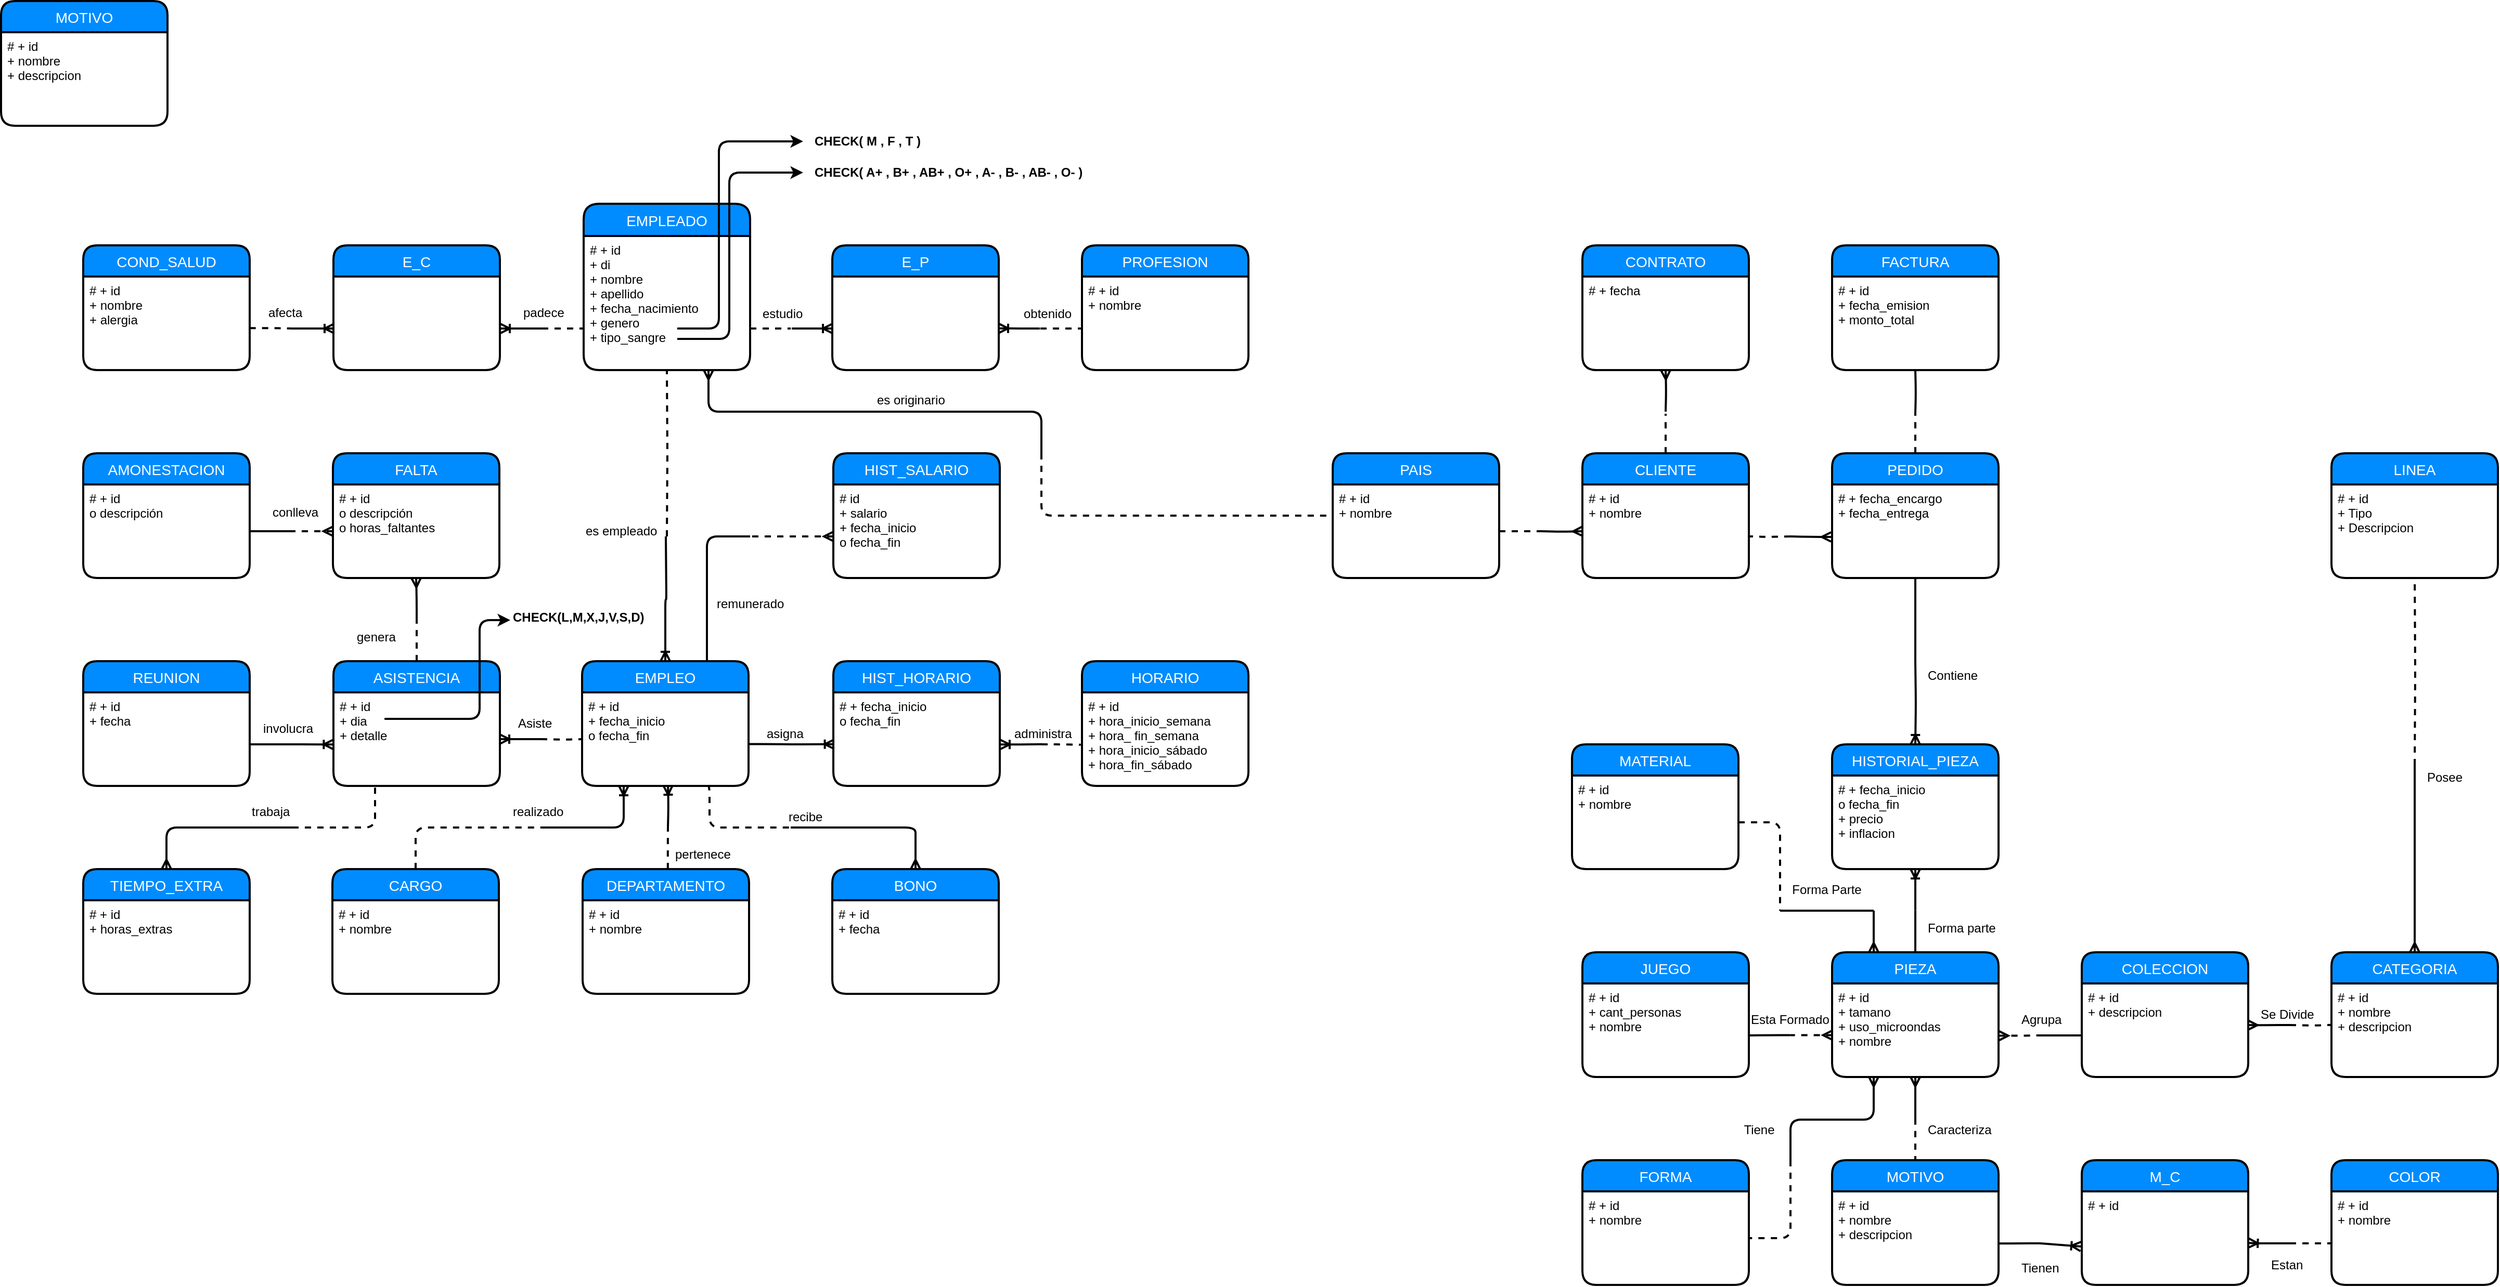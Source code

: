 <mxfile version="10.6.7" type="device"><diagram id="KdZ5281UHCIXJ5K23aXB" name="Page-1"><mxGraphModel dx="1640" dy="1170" grid="1" gridSize="10" guides="1" tooltips="1" connect="1" arrows="1" fold="1" page="1" pageScale="1" pageWidth="413" pageHeight="291" background="none" math="0" shadow="0"><root><mxCell id="0"/><mxCell id="1" parent="0"/><mxCell id="TFjaJWl4qLzPW-c7GgaP-24" value="EMPLEADO" style="swimlane;childLayout=stackLayout;horizontal=1;startSize=31;horizontalStack=0;fillColor=#008cff;fontColor=#FFFFFF;rounded=1;fontSize=14;fontStyle=0;strokeWidth=2;resizeParent=0;resizeLast=1;shadow=0;dashed=0;align=center;gradientColor=none;swimlaneFillColor=none;arcSize=16;swimlaneLine=1;strokeColor=#000000;verticalAlign=middle;" parent="1" vertex="1"><mxGeometry x="560" y="40" width="160" height="160" as="geometry"><mxRectangle x="1130" y="760" width="70" height="31" as="alternateBounds"/></mxGeometry></mxCell><mxCell id="TFjaJWl4qLzPW-c7GgaP-25" value="# + id&#10;+ di &#10;+ nombre&#10;+ apellido&#10;+ fecha_nacimiento&#10;+ genero&#10;+ tipo_sangre&#10;" style="align=left;strokeColor=none;fillColor=none;spacingLeft=4;fontSize=12;verticalAlign=top;resizable=0;rotatable=0;part=1;comic=0;" parent="TFjaJWl4qLzPW-c7GgaP-24" vertex="1"><mxGeometry y="31" width="160" height="129" as="geometry"/></mxCell><mxCell id="TFjaJWl4qLzPW-c7GgaP-22" value="DEPARTAMENTO" style="swimlane;childLayout=stackLayout;horizontal=1;startSize=30;horizontalStack=0;fillColor=#008cff;fontColor=#FFFFFF;rounded=1;fontSize=14;fontStyle=0;strokeWidth=2;resizeParent=0;resizeLast=1;shadow=0;dashed=0;align=center;labelBorderColor=none;direction=east;flipH=1;flipV=0;" parent="1" vertex="1"><mxGeometry x="559" y="680" width="160" height="120" as="geometry"/></mxCell><mxCell id="TFjaJWl4qLzPW-c7GgaP-23" value="# + id&#10;+ nombre&#10;" style="align=left;strokeColor=none;fillColor=none;spacingLeft=4;fontSize=12;verticalAlign=top;resizable=0;rotatable=0;part=1;" parent="TFjaJWl4qLzPW-c7GgaP-22" vertex="1"><mxGeometry y="30" width="160" height="90" as="geometry"/></mxCell><mxCell id="2Ukig7DDvjT-zc9_AMr1-7" value="EMPLEO" style="swimlane;childLayout=stackLayout;horizontal=1;startSize=30;horizontalStack=0;fillColor=#008cff;fontColor=#FFFFFF;rounded=1;fontSize=14;fontStyle=0;strokeWidth=2;resizeParent=0;resizeLast=1;shadow=0;dashed=0;align=center;" parent="1" vertex="1"><mxGeometry x="558.5" y="480" width="160" height="120" as="geometry"/></mxCell><mxCell id="2Ukig7DDvjT-zc9_AMr1-8" value="# + id&#10;+ fecha_inicio&#10;o fecha_fin&#10;" style="align=left;strokeColor=none;fillColor=none;spacingLeft=4;fontSize=12;verticalAlign=top;resizable=0;rotatable=0;part=1;" parent="2Ukig7DDvjT-zc9_AMr1-7" vertex="1"><mxGeometry y="30" width="160" height="90" as="geometry"/></mxCell><mxCell id="2Ukig7DDvjT-zc9_AMr1-9" value="" style="edgeStyle=orthogonalEdgeStyle;fontSize=12;html=1;endArrow=none;startArrow=none;strokeWidth=2;startFill=0;endFill=0;exitX=0.999;exitY=0.553;exitDx=0;exitDy=0;exitPerimeter=0;" parent="1" source="2Ukig7DDvjT-zc9_AMr1-8" edge="1"><mxGeometry width="100" height="100" relative="1" as="geometry"><mxPoint x="730" y="550" as="sourcePoint"/><mxPoint x="760" y="560" as="targetPoint"/><Array as="points"><mxPoint x="740" y="560"/><mxPoint x="760" y="560"/></Array></mxGeometry></mxCell><mxCell id="2Ukig7DDvjT-zc9_AMr1-10" value="" style="edgeStyle=orthogonalEdgeStyle;fontSize=12;html=1;endArrow=none;startArrow=ERoneToMany;startFill=0;endFill=0;strokeWidth=2;exitX=0.5;exitY=0;exitDx=0;exitDy=0;" parent="1" source="2Ukig7DDvjT-zc9_AMr1-7" edge="1"><mxGeometry width="100" height="100" relative="1" as="geometry"><mxPoint x="639" y="460" as="sourcePoint"/><mxPoint x="639" y="360" as="targetPoint"/><Array as="points"/></mxGeometry></mxCell><mxCell id="2Ukig7DDvjT-zc9_AMr1-11" value="" style="edgeStyle=orthogonalEdgeStyle;fontSize=12;html=1;endArrow=none;startArrow=none;dashed=1;entryX=0.5;entryY=1;entryDx=0;entryDy=0;startFill=0;endFill=0;strokeWidth=2;" parent="1" target="TFjaJWl4qLzPW-c7GgaP-25" edge="1"><mxGeometry width="100" height="100" relative="1" as="geometry"><mxPoint x="640" y="360" as="sourcePoint"/><mxPoint x="469" y="640" as="targetPoint"/></mxGeometry></mxCell><mxCell id="2Ukig7DDvjT-zc9_AMr1-17" value="" style="edgeStyle=orthogonalEdgeStyle;fontSize=12;html=1;endArrow=none;startArrow=ERoneToMany;strokeWidth=2;exitX=0.005;exitY=0.554;exitDx=0;exitDy=0;startFill=0;endFill=0;exitPerimeter=0;" parent="1" source="1t8jp2ExBlHIEbBPJkbj-47" edge="1"><mxGeometry width="100" height="100" relative="1" as="geometry"><mxPoint x="800" y="560" as="sourcePoint"/><mxPoint x="760" y="560" as="targetPoint"/><Array as="points"><mxPoint x="780" y="560"/></Array></mxGeometry></mxCell><mxCell id="2Ukig7DDvjT-zc9_AMr1-31" value="" style="edgeStyle=orthogonalEdgeStyle;fontSize=12;html=1;endArrow=none;startArrow=none;strokeWidth=2;entryX=0;entryY=0.5;entryDx=0;entryDy=0;startFill=0;endFill=0;dashed=1;" parent="1" target="2Ukig7DDvjT-zc9_AMr1-8" edge="1"><mxGeometry width="100" height="100" relative="1" as="geometry"><mxPoint x="519" y="555" as="sourcePoint"/><mxPoint x="179" y="750" as="targetPoint"/></mxGeometry></mxCell><mxCell id="2Ukig7DDvjT-zc9_AMr1-33" value="" style="edgeStyle=orthogonalEdgeStyle;fontSize=12;html=1;endArrow=none;startArrow=ERoneToMany;strokeWidth=2;startFill=0;endFill=0;exitX=1;exitY=0.5;exitDx=0;exitDy=0;" parent="1" source="1t8jp2ExBlHIEbBPJkbj-9" edge="1"><mxGeometry width="100" height="100" relative="1" as="geometry"><mxPoint x="489.5" y="555" as="sourcePoint"/><mxPoint x="519" y="555" as="targetPoint"/></mxGeometry></mxCell><mxCell id="2Ukig7DDvjT-zc9_AMr1-34" value="" style="edgeStyle=orthogonalEdgeStyle;fontSize=12;html=1;endArrow=ERmany;startArrow=none;strokeWidth=2;entryX=0.5;entryY=1;entryDx=0;entryDy=0;endFill=0;startFill=0;" parent="1" target="2Ukig7DDvjT-zc9_AMr1-53" edge="1"><mxGeometry width="100" height="100" relative="1" as="geometry"><mxPoint x="399.5" y="440" as="sourcePoint"/><mxPoint x="399" y="615" as="targetPoint"/><Array as="points"><mxPoint x="399.5" y="420"/></Array></mxGeometry></mxCell><mxCell id="2Ukig7DDvjT-zc9_AMr1-35" value="" style="edgeStyle=orthogonalEdgeStyle;fontSize=12;html=1;endArrow=none;startArrow=none;strokeWidth=2;endFill=0;startFill=0;dashed=1;exitX=0.5;exitY=0;exitDx=0;exitDy=0;" parent="1" source="1t8jp2ExBlHIEbBPJkbj-8" edge="1"><mxGeometry width="100" height="100" relative="1" as="geometry"><mxPoint x="412" y="479.929" as="sourcePoint"/><mxPoint x="399.5" y="440" as="targetPoint"/><Array as="points"/></mxGeometry></mxCell><mxCell id="2Ukig7DDvjT-zc9_AMr1-36" value="" style="edgeStyle=orthogonalEdgeStyle;fontSize=12;html=1;endArrow=none;startArrow=none;strokeWidth=2;exitX=1;exitY=0.5;exitDx=0;exitDy=0;startFill=0;endFill=0;" parent="1" source="2Ukig7DDvjT-zc9_AMr1-55" edge="1"><mxGeometry width="100" height="100" relative="1" as="geometry"><mxPoint x="1189" y="770" as="sourcePoint"/><mxPoint x="279" y="355" as="targetPoint"/></mxGeometry></mxCell><mxCell id="2Ukig7DDvjT-zc9_AMr1-37" value="" style="edgeStyle=orthogonalEdgeStyle;fontSize=12;html=1;endArrow=none;startArrow=ERmany;strokeWidth=2;exitX=0;exitY=0.5;exitDx=0;exitDy=0;endFill=0;dashed=1;" parent="1" source="2Ukig7DDvjT-zc9_AMr1-53" edge="1"><mxGeometry width="100" height="100" relative="1" as="geometry"><mxPoint x="1199" y="780" as="sourcePoint"/><mxPoint x="279" y="355" as="targetPoint"/></mxGeometry></mxCell><mxCell id="2Ukig7DDvjT-zc9_AMr1-39" value="" style="edgeStyle=orthogonalEdgeStyle;fontSize=12;html=1;endArrow=none;startArrow=none;strokeWidth=2;exitX=0.75;exitY=1;exitDx=0;exitDy=0;endFill=0;startFill=0;dashed=1;" parent="1" source="2Ukig7DDvjT-zc9_AMr1-8" edge="1"><mxGeometry width="100" height="100" relative="1" as="geometry"><mxPoint x="749" y="440" as="sourcePoint"/><mxPoint x="759" y="640" as="targetPoint"/><Array as="points"><mxPoint x="681" y="640"/></Array></mxGeometry></mxCell><mxCell id="2Ukig7DDvjT-zc9_AMr1-40" value="" style="edgeStyle=orthogonalEdgeStyle;fontSize=12;html=1;endArrow=ERmany;startArrow=none;strokeWidth=2;entryX=0.5;entryY=0;entryDx=0;entryDy=0;endFill=0;startFill=0;" parent="1" target="2Ukig7DDvjT-zc9_AMr1-58" edge="1"><mxGeometry width="100" height="100" relative="1" as="geometry"><mxPoint x="759" y="640" as="sourcePoint"/><mxPoint x="789" y="600" as="targetPoint"/><Array as="points"><mxPoint x="879" y="650"/><mxPoint x="879" y="650"/></Array></mxGeometry></mxCell><mxCell id="2Ukig7DDvjT-zc9_AMr1-45" value="" style="edgeStyle=orthogonalEdgeStyle;fontSize=12;html=1;endArrow=ERmany;startArrow=none;strokeWidth=2;entryX=0.5;entryY=1;entryDx=0;entryDy=0;endFill=0;startFill=0;" parent="1" target="8MFb2g2aByraUoQBcx5X-42" edge="1"><mxGeometry width="100" height="100" relative="1" as="geometry"><mxPoint x="1600" y="240" as="sourcePoint"/><mxPoint x="2820" y="192" as="targetPoint"/></mxGeometry></mxCell><mxCell id="2Ukig7DDvjT-zc9_AMr1-52" value="FALTA" style="swimlane;childLayout=stackLayout;horizontal=1;startSize=30;horizontalStack=0;fillColor=#008cff;fontColor=#FFFFFF;rounded=1;fontSize=14;fontStyle=0;strokeWidth=2;resizeParent=0;resizeLast=1;shadow=0;dashed=0;align=center;" parent="1" vertex="1"><mxGeometry x="319" y="280" width="160" height="120" as="geometry"/></mxCell><mxCell id="2Ukig7DDvjT-zc9_AMr1-53" value="# + id&#10;o descripción&#10;o horas_faltantes" style="align=left;strokeColor=none;fillColor=none;spacingLeft=4;fontSize=12;verticalAlign=top;resizable=0;rotatable=0;part=1;" parent="2Ukig7DDvjT-zc9_AMr1-52" vertex="1"><mxGeometry y="30" width="160" height="90" as="geometry"/></mxCell><mxCell id="2Ukig7DDvjT-zc9_AMr1-54" value="AMONESTACION" style="swimlane;childLayout=stackLayout;horizontal=1;startSize=30;horizontalStack=0;fillColor=#008cff;fontColor=#FFFFFF;rounded=1;fontSize=14;fontStyle=0;strokeWidth=2;resizeParent=0;resizeLast=1;shadow=0;dashed=0;align=center;" parent="1" vertex="1"><mxGeometry x="79" y="280" width="160" height="120" as="geometry"/></mxCell><mxCell id="2Ukig7DDvjT-zc9_AMr1-55" value="# + id&#10;o descripción &#10;" style="align=left;strokeColor=none;fillColor=none;spacingLeft=4;fontSize=12;verticalAlign=top;resizable=0;rotatable=0;part=1;" parent="2Ukig7DDvjT-zc9_AMr1-54" vertex="1"><mxGeometry y="30" width="160" height="90" as="geometry"/></mxCell><mxCell id="2Ukig7DDvjT-zc9_AMr1-56" value="" style="edgeStyle=orthogonalEdgeStyle;fontSize=12;html=1;endArrow=ERoneToMany;startArrow=none;startFill=0;endFill=0;strokeWidth=2;entryX=0.516;entryY=0.994;entryDx=0;entryDy=0;entryPerimeter=0;" parent="1" target="2Ukig7DDvjT-zc9_AMr1-8" edge="1"><mxGeometry width="100" height="100" relative="1" as="geometry"><mxPoint x="641" y="640" as="sourcePoint"/><mxPoint x="641" y="610" as="targetPoint"/><Array as="points"/></mxGeometry></mxCell><mxCell id="2Ukig7DDvjT-zc9_AMr1-57" value="" style="edgeStyle=orthogonalEdgeStyle;fontSize=12;html=1;endArrow=none;startArrow=none;dashed=1;entryX=0.5;entryY=1;entryDx=0;entryDy=0;startFill=0;endFill=0;strokeWidth=2;exitX=0.488;exitY=0;exitDx=0;exitDy=0;exitPerimeter=0;" parent="1" source="TFjaJWl4qLzPW-c7GgaP-22" edge="1"><mxGeometry width="100" height="100" relative="1" as="geometry"><mxPoint x="699.5" y="670" as="sourcePoint"/><mxPoint x="641" y="640" as="targetPoint"/></mxGeometry></mxCell><mxCell id="2Ukig7DDvjT-zc9_AMr1-63" value="E_P" style="swimlane;childLayout=stackLayout;horizontal=1;startSize=30;horizontalStack=0;fillColor=#008cff;fontColor=#FFFFFF;rounded=1;fontSize=14;fontStyle=0;strokeWidth=2;resizeParent=0;resizeLast=1;shadow=0;dashed=0;align=center;" parent="1" vertex="1"><mxGeometry x="799" y="80" width="160" height="120" as="geometry"/></mxCell><mxCell id="2Ukig7DDvjT-zc9_AMr1-58" value="BONO" style="swimlane;childLayout=stackLayout;horizontal=1;startSize=30;horizontalStack=0;fillColor=#008cff;fontColor=#FFFFFF;rounded=1;fontSize=14;fontStyle=0;strokeWidth=2;resizeParent=0;resizeLast=1;shadow=0;dashed=0;align=center;" parent="1" vertex="1"><mxGeometry x="799" y="680" width="160" height="120" as="geometry"/></mxCell><mxCell id="2Ukig7DDvjT-zc9_AMr1-59" value="# + id&#10;+ fecha&#10;" style="align=left;strokeColor=none;fillColor=none;spacingLeft=4;fontSize=12;verticalAlign=top;resizable=0;rotatable=0;part=1;" parent="2Ukig7DDvjT-zc9_AMr1-58" vertex="1"><mxGeometry y="30" width="160" height="90" as="geometry"/></mxCell><mxCell id="2Ukig7DDvjT-zc9_AMr1-68" value="" style="edgeStyle=orthogonalEdgeStyle;fontSize=12;html=1;endArrow=none;startArrow=none;strokeWidth=2;startFill=0;endFill=0;dashed=1;exitX=1;exitY=0.75;exitDx=0;exitDy=0;" parent="1" source="TFjaJWl4qLzPW-c7GgaP-24" edge="1"><mxGeometry width="100" height="100" relative="1" as="geometry"><mxPoint x="729" y="120" as="sourcePoint"/><mxPoint x="759" y="160" as="targetPoint"/><Array as="points"/></mxGeometry></mxCell><mxCell id="2Ukig7DDvjT-zc9_AMr1-69" value="" style="edgeStyle=orthogonalEdgeStyle;fontSize=12;html=1;endArrow=none;startArrow=ERmany;strokeWidth=2;endFill=0;startFill=0;exitX=-0.006;exitY=0.561;exitDx=0;exitDy=0;exitPerimeter=0;" parent="1" source="8MFb2g2aByraUoQBcx5X-36" edge="1"><mxGeometry width="100" height="100" relative="1" as="geometry"><mxPoint x="1750" y="370" as="sourcePoint"/><mxPoint x="1720" y="360" as="targetPoint"/><Array as="points"><mxPoint x="1740" y="360"/></Array></mxGeometry></mxCell><mxCell id="2Ukig7DDvjT-zc9_AMr1-70" value="" style="edgeStyle=orthogonalEdgeStyle;fontSize=12;html=1;endArrow=none;startArrow=none;strokeWidth=2;entryX=0.5;entryY=1;entryDx=0;entryDy=0;startFill=0;endFill=0;" parent="1" target="8MFb2g2aByraUoQBcx5X-44" edge="1"><mxGeometry width="100" height="100" relative="1" as="geometry"><mxPoint x="1840" y="242" as="sourcePoint"/><mxPoint x="2890" y="105" as="targetPoint"/></mxGeometry></mxCell><mxCell id="2Ukig7DDvjT-zc9_AMr1-71" value="" style="edgeStyle=orthogonalEdgeStyle;fontSize=12;html=1;endArrow=none;startArrow=none;strokeWidth=2;entryX=1.005;entryY=0.555;entryDx=0;entryDy=0;startFill=0;endFill=0;dashed=1;entryPerimeter=0;" parent="1" target="8MFb2g2aByraUoQBcx5X-38" edge="1"><mxGeometry width="100" height="100" relative="1" as="geometry"><mxPoint x="1720" y="360" as="sourcePoint"/><mxPoint x="2580" y="432" as="targetPoint"/><Array as="points"/></mxGeometry></mxCell><mxCell id="2Ukig7DDvjT-zc9_AMr1-72" value="" style="edgeStyle=orthogonalEdgeStyle;fontSize=12;html=1;endArrow=none;startArrow=none;strokeWidth=2;exitX=0.5;exitY=0;exitDx=0;exitDy=0;startFill=0;endFill=0;dashed=1;" parent="1" source="8MFb2g2aByraUoQBcx5X-37" edge="1"><mxGeometry width="100" height="100" relative="1" as="geometry"><mxPoint x="2750" y="272" as="sourcePoint"/><mxPoint x="1600" y="242" as="targetPoint"/></mxGeometry></mxCell><mxCell id="2Ukig7DDvjT-zc9_AMr1-75" value="" style="edgeStyle=orthogonalEdgeStyle;fontSize=12;html=1;endArrow=ERmany;startArrow=none;strokeWidth=2;entryX=0;entryY=0.5;entryDx=0;entryDy=0;endFill=0;startFill=0;" parent="1" target="8MFb2g2aByraUoQBcx5X-38" edge="1"><mxGeometry width="100" height="100" relative="1" as="geometry"><mxPoint x="1480" y="355" as="sourcePoint"/><mxPoint x="2480" y="512" as="targetPoint"/></mxGeometry></mxCell><mxCell id="2Ukig7DDvjT-zc9_AMr1-77" value="" style="edgeStyle=orthogonalEdgeStyle;fontSize=12;html=1;endArrow=none;startArrow=none;strokeWidth=2;dashed=1;startFill=0;endFill=0;exitX=0.5;exitY=0;exitDx=0;exitDy=0;" parent="1" source="8MFb2g2aByraUoQBcx5X-35" edge="1"><mxGeometry width="100" height="100" relative="1" as="geometry"><mxPoint x="2400" y="282" as="sourcePoint"/><mxPoint x="1840" y="242" as="targetPoint"/></mxGeometry></mxCell><mxCell id="2Ukig7DDvjT-zc9_AMr1-91" value="" style="edgeStyle=orthogonalEdgeStyle;fontSize=12;html=1;endArrow=ERoneToMany;startArrow=none;strokeWidth=2;startFill=0;endFill=0;" parent="1" edge="1"><mxGeometry width="100" height="100" relative="1" as="geometry"><mxPoint x="760" y="160" as="sourcePoint"/><mxPoint x="799" y="160" as="targetPoint"/><Array as="points"><mxPoint x="780" y="160"/><mxPoint x="780" y="160"/></Array></mxGeometry></mxCell><mxCell id="2Ukig7DDvjT-zc9_AMr1-93" value="" style="edgeStyle=orthogonalEdgeStyle;fontSize=12;html=1;endArrow=ERoneToMany;startArrow=none;strokeWidth=2;startFill=0;endFill=0;entryX=1.004;entryY=0.552;entryDx=0;entryDy=0;entryPerimeter=0;" parent="1" edge="1"><mxGeometry width="100" height="100" relative="1" as="geometry"><mxPoint x="998.5" y="160" as="sourcePoint"/><mxPoint x="959" y="159.824" as="targetPoint"/><Array as="points"><mxPoint x="979" y="160"/><mxPoint x="979" y="160"/></Array></mxGeometry></mxCell><mxCell id="2Ukig7DDvjT-zc9_AMr1-94" value="" style="edgeStyle=orthogonalEdgeStyle;fontSize=12;html=1;endArrow=none;startArrow=none;strokeWidth=2;startFill=0;endFill=0;dashed=1;entryX=0.003;entryY=0.555;entryDx=0;entryDy=0;entryPerimeter=0;" parent="1" target="2Ukig7DDvjT-zc9_AMr1-66" edge="1"><mxGeometry width="100" height="100" relative="1" as="geometry"><mxPoint x="999" y="160" as="sourcePoint"/><mxPoint x="1029" y="360" as="targetPoint"/><Array as="points"><mxPoint x="999" y="160"/></Array></mxGeometry></mxCell><mxCell id="8MFb2g2aByraUoQBcx5X-41" value="CONTRATO" style="swimlane;childLayout=stackLayout;horizontal=1;startSize=30;horizontalStack=0;fillColor=#008cff;fontColor=#FFFFFF;rounded=1;fontSize=14;fontStyle=0;strokeWidth=2;resizeParent=0;resizeLast=1;shadow=0;dashed=0;align=center;" parent="1" vertex="1"><mxGeometry x="1520" y="80" width="160" height="120" as="geometry"/></mxCell><mxCell id="8MFb2g2aByraUoQBcx5X-42" value="# + fecha&#10;" style="align=left;strokeColor=none;fillColor=none;spacingLeft=4;fontSize=12;verticalAlign=top;resizable=0;rotatable=0;part=1;" parent="8MFb2g2aByraUoQBcx5X-41" vertex="1"><mxGeometry y="30" width="160" height="90" as="geometry"/></mxCell><mxCell id="8MFb2g2aByraUoQBcx5X-37" value="CLIENTE" style="swimlane;childLayout=stackLayout;horizontal=1;startSize=30;horizontalStack=0;fillColor=#008cff;fontColor=#FFFFFF;rounded=1;fontSize=14;fontStyle=0;strokeWidth=2;resizeParent=0;resizeLast=1;shadow=0;dashed=0;align=center;" parent="1" vertex="1"><mxGeometry x="1520" y="280" width="160" height="120" as="geometry"/></mxCell><mxCell id="8MFb2g2aByraUoQBcx5X-38" value="# + id&#10;+ nombre&#10;" style="align=left;strokeColor=none;fillColor=none;spacingLeft=4;fontSize=12;verticalAlign=top;resizable=0;rotatable=0;part=1;" parent="8MFb2g2aByraUoQBcx5X-37" vertex="1"><mxGeometry y="30" width="160" height="90" as="geometry"/></mxCell><mxCell id="8MFb2g2aByraUoQBcx5X-45" value="PAIS" style="swimlane;childLayout=stackLayout;horizontal=1;startSize=30;horizontalStack=0;fillColor=#008cff;fontColor=#FFFFFF;rounded=1;fontSize=14;fontStyle=0;strokeWidth=2;resizeParent=0;resizeLast=1;shadow=0;dashed=0;align=center;" parent="1" vertex="1"><mxGeometry x="1280" y="280" width="160" height="120" as="geometry"/></mxCell><mxCell id="8MFb2g2aByraUoQBcx5X-46" value="# + id&#10;+ nombre&#10;" style="align=left;strokeColor=none;fillColor=none;spacingLeft=4;fontSize=12;verticalAlign=top;resizable=0;rotatable=0;part=1;" parent="8MFb2g2aByraUoQBcx5X-45" vertex="1"><mxGeometry y="30" width="160" height="90" as="geometry"/></mxCell><mxCell id="8MFb2g2aByraUoQBcx5X-35" value="PEDIDO" style="swimlane;childLayout=stackLayout;horizontal=1;startSize=30;horizontalStack=0;fillColor=#008cff;fontColor=#FFFFFF;rounded=1;fontSize=14;fontStyle=0;strokeWidth=2;resizeParent=0;resizeLast=1;shadow=0;dashed=0;align=center;" parent="1" vertex="1"><mxGeometry x="1760" y="280" width="160" height="120" as="geometry"/></mxCell><mxCell id="8MFb2g2aByraUoQBcx5X-36" value="# + fecha_encargo&#10;+ fecha_entrega&#10;" style="align=left;strokeColor=none;fillColor=none;spacingLeft=4;fontSize=12;verticalAlign=top;resizable=0;rotatable=0;part=1;" parent="8MFb2g2aByraUoQBcx5X-35" vertex="1"><mxGeometry y="30" width="160" height="90" as="geometry"/></mxCell><mxCell id="8MFb2g2aByraUoQBcx5X-43" value="FACTURA" style="swimlane;childLayout=stackLayout;horizontal=1;startSize=30;horizontalStack=0;fillColor=#008cff;fontColor=#FFFFFF;rounded=1;fontSize=14;fontStyle=0;strokeWidth=2;resizeParent=0;resizeLast=1;shadow=0;dashed=0;align=center;" parent="1" vertex="1"><mxGeometry x="1760" y="80" width="160" height="120" as="geometry"/></mxCell><mxCell id="8MFb2g2aByraUoQBcx5X-44" value="# + id&#10;+ fecha_emision&#10;+ monto_total&#10;" style="align=left;strokeColor=none;fillColor=none;spacingLeft=4;fontSize=12;verticalAlign=top;resizable=0;rotatable=0;part=1;" parent="8MFb2g2aByraUoQBcx5X-43" vertex="1"><mxGeometry y="30" width="160" height="90" as="geometry"/></mxCell><mxCell id="n-U957PJ77LbrrC97Px5-15" value="COLECCION" style="swimlane;childLayout=stackLayout;horizontal=1;startSize=30;horizontalStack=0;fillColor=#008cff;fontColor=#FFFFFF;rounded=1;fontSize=14;fontStyle=0;strokeWidth=2;resizeParent=0;resizeLast=1;shadow=0;dashed=0;align=center;" parent="1" vertex="1"><mxGeometry x="2000" y="760" width="160" height="120" as="geometry"/></mxCell><mxCell id="n-U957PJ77LbrrC97Px5-16" value="# + id&#10;+ descripcion" style="align=left;strokeColor=none;fillColor=none;spacingLeft=4;fontSize=12;verticalAlign=top;resizable=0;rotatable=0;part=1;" parent="n-U957PJ77LbrrC97Px5-15" vertex="1"><mxGeometry y="30" width="160" height="90" as="geometry"/></mxCell><mxCell id="n-U957PJ77LbrrC97Px5-17" value="PIEZA" style="swimlane;childLayout=stackLayout;horizontal=1;startSize=30;horizontalStack=0;fillColor=#008cff;fontColor=#FFFFFF;rounded=1;fontSize=14;fontStyle=0;strokeWidth=2;resizeParent=0;resizeLast=1;shadow=0;dashed=0;align=center;" parent="1" vertex="1"><mxGeometry x="1760" y="760" width="160" height="120" as="geometry"/></mxCell><mxCell id="n-U957PJ77LbrrC97Px5-18" value="# + id&#10;+ tamano&#10;+ uso_microondas&#10;+ nombre&#10;" style="align=left;strokeColor=none;fillColor=none;spacingLeft=4;fontSize=12;verticalAlign=top;resizable=0;rotatable=0;part=1;" parent="n-U957PJ77LbrrC97Px5-17" vertex="1"><mxGeometry y="30" width="160" height="90" as="geometry"/></mxCell><mxCell id="n-U957PJ77LbrrC97Px5-9" value="CATEGORIA" style="swimlane;childLayout=stackLayout;horizontal=1;startSize=30;horizontalStack=0;fillColor=#008cff;fontColor=#FFFFFF;rounded=1;fontSize=14;fontStyle=0;strokeWidth=2;resizeParent=0;resizeLast=1;shadow=0;dashed=0;align=center;" parent="1" vertex="1"><mxGeometry x="2240" y="760" width="160" height="120" as="geometry"/></mxCell><mxCell id="n-U957PJ77LbrrC97Px5-10" value="# + id&#10;+ nombre&#10;+ descripcion" style="align=left;strokeColor=none;fillColor=none;spacingLeft=4;fontSize=12;verticalAlign=top;resizable=0;rotatable=0;part=1;" parent="n-U957PJ77LbrrC97Px5-9" vertex="1"><mxGeometry y="30" width="160" height="90" as="geometry"/></mxCell><mxCell id="n-U957PJ77LbrrC97Px5-19" value="JUEGO" style="swimlane;childLayout=stackLayout;horizontal=1;startSize=30;horizontalStack=0;fillColor=#008cff;fontColor=#FFFFFF;rounded=1;fontSize=14;fontStyle=0;strokeWidth=2;resizeParent=0;resizeLast=1;shadow=0;dashed=0;align=center;" parent="1" vertex="1"><mxGeometry x="1520" y="760" width="160" height="120" as="geometry"/></mxCell><mxCell id="n-U957PJ77LbrrC97Px5-20" value="# + id&#10;+ cant_personas&#10;+ nombre" style="align=left;strokeColor=none;fillColor=none;spacingLeft=4;fontSize=12;verticalAlign=top;resizable=0;rotatable=0;part=1;" parent="n-U957PJ77LbrrC97Px5-19" vertex="1"><mxGeometry y="30" width="160" height="90" as="geometry"/></mxCell><mxCell id="n-U957PJ77LbrrC97Px5-21" value="" style="edgeStyle=orthogonalEdgeStyle;fontSize=12;html=1;endArrow=none;startArrow=none;startFill=0;endFill=0;dashed=1;entryX=0.5;entryY=1;entryDx=0;entryDy=0;strokeWidth=2;" parent="1" target="8MFb2g2aByraUoQBcx5X-31" edge="1"><mxGeometry width="100" height="100" relative="1" as="geometry"><mxPoint x="2320" y="580" as="sourcePoint"/><mxPoint x="2321" y="399" as="targetPoint"/><Array as="points"/></mxGeometry></mxCell><mxCell id="n-U957PJ77LbrrC97Px5-22" value="" style="edgeStyle=orthogonalEdgeStyle;fontSize=12;html=1;endArrow=none;startArrow=ERmany;exitX=0.5;exitY=0;exitDx=0;exitDy=0;endFill=0;strokeWidth=2;" parent="1" source="n-U957PJ77LbrrC97Px5-9" edge="1"><mxGeometry width="100" height="100" relative="1" as="geometry"><mxPoint x="2340" y="530" as="sourcePoint"/><mxPoint x="2320" y="580" as="targetPoint"/><Array as="points"/></mxGeometry></mxCell><mxCell id="n-U957PJ77LbrrC97Px5-29" value="" style="edgeStyle=orthogonalEdgeStyle;fontSize=12;html=1;endArrow=none;startArrow=none;dashed=1;startFill=0;endFill=0;entryX=0.002;entryY=0.443;entryDx=0;entryDy=0;entryPerimeter=0;strokeWidth=2;" parent="1" target="n-U957PJ77LbrrC97Px5-10" edge="1"><mxGeometry width="100" height="100" relative="1" as="geometry"><mxPoint x="2200" y="830" as="sourcePoint"/><mxPoint x="2240" y="834" as="targetPoint"/></mxGeometry></mxCell><mxCell id="n-U957PJ77LbrrC97Px5-42" value="" style="edgeStyle=orthogonalEdgeStyle;fontSize=12;html=1;endArrow=none;startArrow=ERmany;startFill=0;endFill=0;exitX=0.999;exitY=0.445;exitDx=0;exitDy=0;exitPerimeter=0;strokeWidth=2;" parent="1" source="n-U957PJ77LbrrC97Px5-16" edge="1"><mxGeometry width="100" height="100" relative="1" as="geometry"><mxPoint x="2170" y="835" as="sourcePoint"/><mxPoint x="2200" y="830" as="targetPoint"/><Array as="points"><mxPoint x="2180" y="830"/><mxPoint x="2180" y="830"/></Array></mxGeometry></mxCell><mxCell id="n-U957PJ77LbrrC97Px5-43" value="" style="edgeStyle=orthogonalEdgeStyle;fontSize=12;html=1;endArrow=none;startArrow=none;startFill=0;endFill=0;exitX=0.5;exitY=1;exitDx=0;exitDy=0;strokeWidth=2;" parent="1" source="8MFb2g2aByraUoQBcx5X-36" edge="1"><mxGeometry width="100" height="100" relative="1" as="geometry"><mxPoint x="2024.5" y="499.667" as="sourcePoint"/><mxPoint x="1840" y="480" as="targetPoint"/><Array as="points"><mxPoint x="1840" y="480"/></Array></mxGeometry></mxCell><mxCell id="n-U957PJ77LbrrC97Px5-44" value="" style="edgeStyle=orthogonalEdgeStyle;fontSize=12;html=1;endArrow=ERoneToMany;startArrow=none;startFill=0;endFill=0;entryX=0.5;entryY=0;entryDx=0;entryDy=0;strokeWidth=2;" parent="1" target="n-U957PJ77LbrrC97Px5-59" edge="1"><mxGeometry width="100" height="100" relative="1" as="geometry"><mxPoint x="1840" y="480" as="sourcePoint"/><mxPoint x="1918.667" y="519.667" as="targetPoint"/><Array as="points"/></mxGeometry></mxCell><mxCell id="n-U957PJ77LbrrC97Px5-45" value="" style="edgeStyle=orthogonalEdgeStyle;fontSize=12;html=1;endArrow=none;startArrow=ERoneToMany;startFill=0;endFill=0;exitX=0.5;exitY=1;exitDx=0;exitDy=0;strokeWidth=2;" parent="1" source="n-U957PJ77LbrrC97Px5-60" edge="1"><mxGeometry width="100" height="100" relative="1" as="geometry"><mxPoint x="1760.5" y="719.667" as="sourcePoint"/><mxPoint x="1839.667" y="719.667" as="targetPoint"/><Array as="points"><mxPoint x="1840" y="720"/></Array></mxGeometry></mxCell><mxCell id="n-U957PJ77LbrrC97Px5-46" value="" style="edgeStyle=orthogonalEdgeStyle;fontSize=12;html=1;endArrow=none;startArrow=none;startFill=0;endFill=0;exitX=0.5;exitY=0;exitDx=0;exitDy=0;strokeWidth=2;" parent="1" source="n-U957PJ77LbrrC97Px5-17" edge="1"><mxGeometry width="100" height="100" relative="1" as="geometry"><mxPoint x="1760.5" y="719.667" as="sourcePoint"/><mxPoint x="1839.667" y="719.667" as="targetPoint"/><Array as="points"><mxPoint x="1840" y="720"/></Array></mxGeometry></mxCell><mxCell id="n-U957PJ77LbrrC97Px5-47" value="" style="edgeStyle=orthogonalEdgeStyle;fontSize=12;html=1;endArrow=none;startArrow=none;dashed=1;startFill=0;endFill=0;exitX=0.5;exitY=0;exitDx=0;exitDy=0;strokeWidth=2;" parent="1" source="n-U957PJ77LbrrC97Px5-61" edge="1"><mxGeometry width="100" height="100" relative="1" as="geometry"><mxPoint x="420" y="639.667" as="sourcePoint"/><mxPoint x="520" y="640" as="targetPoint"/><Array as="points"><mxPoint x="398.5" y="640"/></Array></mxGeometry></mxCell><mxCell id="n-U957PJ77LbrrC97Px5-48" value="" style="edgeStyle=orthogonalEdgeStyle;fontSize=12;html=1;endArrow=ERoneToMany;startArrow=none;startFill=0;endFill=0;entryX=0.25;entryY=1;entryDx=0;entryDy=0;strokeWidth=2;" parent="1" target="2Ukig7DDvjT-zc9_AMr1-8" edge="1"><mxGeometry width="100" height="100" relative="1" as="geometry"><mxPoint x="520" y="640" as="sourcePoint"/><mxPoint x="599.5" y="640" as="targetPoint"/><Array as="points"><mxPoint x="598.5" y="640"/></Array></mxGeometry></mxCell><mxCell id="n-U957PJ77LbrrC97Px5-49" value="" style="edgeStyle=orthogonalEdgeStyle;fontSize=12;html=1;endArrow=none;startArrow=ERmany;startFill=0;endFill=0;exitX=0.5;exitY=1;exitDx=0;exitDy=0;strokeWidth=2;" parent="1" source="n-U957PJ77LbrrC97Px5-18" edge="1"><mxGeometry width="100" height="100" relative="1" as="geometry"><mxPoint x="1900" y="930.667" as="sourcePoint"/><mxPoint x="1840" y="920" as="targetPoint"/><Array as="points"/></mxGeometry></mxCell><mxCell id="n-U957PJ77LbrrC97Px5-50" value="" style="edgeStyle=orthogonalEdgeStyle;fontSize=12;html=1;endArrow=none;startArrow=none;dashed=1;startFill=0;endFill=0;entryX=0.5;entryY=0;entryDx=0;entryDy=0;strokeWidth=2;" parent="1" target="n-U957PJ77LbrrC97Px5-13" edge="1"><mxGeometry width="100" height="100" relative="1" as="geometry"><mxPoint x="1840" y="920" as="sourcePoint"/><mxPoint x="2009.667" y="929.667" as="targetPoint"/><Array as="points"><mxPoint x="1840" y="929"/><mxPoint x="1840" y="929"/></Array></mxGeometry></mxCell><mxCell id="n-U957PJ77LbrrC97Px5-54" value="" style="edgeStyle=orthogonalEdgeStyle;fontSize=12;html=1;endArrow=none;startArrow=none;startFill=0;endFill=0;entryX=0;entryY=0.556;entryDx=0;entryDy=0;entryPerimeter=0;strokeWidth=2;" parent="1" target="n-U957PJ77LbrrC97Px5-16" edge="1"><mxGeometry width="100" height="100" relative="1" as="geometry"><mxPoint x="1960" y="840" as="sourcePoint"/><mxPoint x="2060.5" y="919.667" as="targetPoint"/><Array as="points"><mxPoint x="1980" y="840"/><mxPoint x="1980" y="840"/></Array></mxGeometry></mxCell><mxCell id="n-U957PJ77LbrrC97Px5-55" value="" style="edgeStyle=orthogonalEdgeStyle;fontSize=12;html=1;endArrow=none;startArrow=ERmany;startFill=0;endFill=0;exitX=1.002;exitY=0.559;exitDx=0;exitDy=0;exitPerimeter=0;dashed=1;strokeWidth=2;" parent="1" source="n-U957PJ77LbrrC97Px5-18" edge="1"><mxGeometry width="100" height="100" relative="1" as="geometry"><mxPoint x="1930" y="850" as="sourcePoint"/><mxPoint x="1960" y="840" as="targetPoint"/><Array as="points"><mxPoint x="1940" y="840"/><mxPoint x="1940" y="840"/></Array></mxGeometry></mxCell><mxCell id="n-U957PJ77LbrrC97Px5-57" value="" style="edgeStyle=orthogonalEdgeStyle;fontSize=12;html=1;endArrow=none;startArrow=ERmany;startFill=0;endFill=0;entryX=0;entryY=0.556;entryDx=0;entryDy=0;entryPerimeter=0;exitX=0.002;exitY=0.553;exitDx=0;exitDy=0;exitPerimeter=0;dashed=1;strokeWidth=2;" parent="1" source="n-U957PJ77LbrrC97Px5-18" edge="1"><mxGeometry width="100" height="100" relative="1" as="geometry"><mxPoint x="1750" y="850" as="sourcePoint"/><mxPoint x="1719.81" y="839.81" as="targetPoint"/><Array as="points"/></mxGeometry></mxCell><mxCell id="n-U957PJ77LbrrC97Px5-58" value="" style="edgeStyle=orthogonalEdgeStyle;fontSize=12;html=1;endArrow=none;startArrow=none;startFill=0;endFill=0;exitX=1.002;exitY=0.559;exitDx=0;exitDy=0;exitPerimeter=0;entryX=0.998;entryY=0.555;entryDx=0;entryDy=0;entryPerimeter=0;strokeWidth=2;" parent="1" target="n-U957PJ77LbrrC97Px5-20" edge="1"><mxGeometry width="100" height="100" relative="1" as="geometry"><mxPoint x="1719.81" y="839.81" as="sourcePoint"/><mxPoint x="1690" y="850" as="targetPoint"/><Array as="points"><mxPoint x="1700" y="840"/></Array></mxGeometry></mxCell><mxCell id="n-U957PJ77LbrrC97Px5-59" value="HISTORIAL_PIEZA" style="swimlane;childLayout=stackLayout;horizontal=1;startSize=30;horizontalStack=0;fillColor=#008cff;fontColor=#FFFFFF;rounded=1;fontSize=14;fontStyle=0;strokeWidth=2;resizeParent=0;resizeLast=1;shadow=0;dashed=0;align=center;" parent="1" vertex="1"><mxGeometry x="1760" y="560" width="160" height="120" as="geometry"/></mxCell><mxCell id="n-U957PJ77LbrrC97Px5-60" value="# + fecha_inicio&#10;o fecha_fin&#10;+ precio&#10;+ inflacion&#10;" style="align=left;strokeColor=none;fillColor=none;spacingLeft=4;fontSize=12;verticalAlign=top;resizable=0;rotatable=0;part=1;" parent="n-U957PJ77LbrrC97Px5-59" vertex="1"><mxGeometry y="30" width="160" height="90" as="geometry"/></mxCell><mxCell id="n-U957PJ77LbrrC97Px5-61" value="CARGO" style="swimlane;childLayout=stackLayout;horizontal=1;startSize=30;horizontalStack=0;fillColor=#008cff;fontColor=#FFFFFF;rounded=1;fontSize=14;fontStyle=0;strokeWidth=2;resizeParent=0;resizeLast=1;shadow=0;dashed=0;align=center;" parent="1" vertex="1"><mxGeometry x="318.5" y="680" width="160" height="120" as="geometry"/></mxCell><mxCell id="n-U957PJ77LbrrC97Px5-62" value="# + id&#10;+ nombre&#10;" style="align=left;strokeColor=none;fillColor=none;spacingLeft=4;fontSize=12;verticalAlign=top;resizable=0;rotatable=0;part=1;" parent="n-U957PJ77LbrrC97Px5-61" vertex="1"><mxGeometry y="30" width="160" height="90" as="geometry"/></mxCell><mxCell id="n-U957PJ77LbrrC97Px5-13" value="MOTIVO" style="swimlane;childLayout=stackLayout;horizontal=1;startSize=30;horizontalStack=0;fillColor=#008cff;fontColor=#FFFFFF;rounded=1;fontSize=14;fontStyle=0;strokeWidth=2;resizeParent=0;resizeLast=1;shadow=0;dashed=0;align=center;" parent="1" vertex="1"><mxGeometry x="1760" y="960" width="160" height="120" as="geometry"/></mxCell><mxCell id="n-U957PJ77LbrrC97Px5-14" value="# + id&#10;+ nombre&#10;+ descripcion" style="align=left;strokeColor=none;fillColor=none;spacingLeft=4;fontSize=12;verticalAlign=top;resizable=0;rotatable=0;part=1;" parent="n-U957PJ77LbrrC97Px5-13" vertex="1"><mxGeometry y="30" width="160" height="90" as="geometry"/></mxCell><mxCell id="n-U957PJ77LbrrC97Px5-71" value="" style="edgeStyle=orthogonalEdgeStyle;fontSize=12;html=1;endArrow=none;startArrow=none;startFill=0;endFill=0;strokeWidth=2;exitX=1.001;exitY=0.557;exitDx=0;exitDy=0;exitPerimeter=0;" parent="1" source="n-U957PJ77LbrrC97Px5-14" edge="1"><mxGeometry width="100" height="100" relative="1" as="geometry"><mxPoint x="1920" y="1041" as="sourcePoint"/><mxPoint x="1960" y="1040" as="targetPoint"/><Array as="points"><mxPoint x="1940" y="1040"/><mxPoint x="1940" y="1040"/></Array></mxGeometry></mxCell><mxCell id="n-U957PJ77LbrrC97Px5-72" value="" style="edgeStyle=orthogonalEdgeStyle;fontSize=12;html=1;endArrow=none;startArrow=none;dashed=1;startFill=0;endFill=0;strokeWidth=2;entryX=-0.005;entryY=0.556;entryDx=0;entryDy=0;entryPerimeter=0;" parent="1" target="n-U957PJ77LbrrC97Px5-12" edge="1"><mxGeometry width="100" height="100" relative="1" as="geometry"><mxPoint x="2200" y="1040" as="sourcePoint"/><mxPoint x="2210" y="1110" as="targetPoint"/><Array as="points"><mxPoint x="2220" y="1040"/><mxPoint x="2220" y="1040"/></Array></mxGeometry></mxCell><mxCell id="n-U957PJ77LbrrC97Px5-73" value="" style="edgeStyle=orthogonalEdgeStyle;fontSize=12;html=1;endArrow=none;startArrow=none;startFill=0;endFill=0;strokeWidth=2;" parent="1" source="2Ukig7DDvjT-zc9_AMr1-23" edge="1"><mxGeometry width="100" height="100" relative="1" as="geometry"><mxPoint x="220.5" y="450" as="sourcePoint"/><mxPoint x="279.5" y="560" as="targetPoint"/><Array as="points"><mxPoint x="220.5" y="560"/></Array></mxGeometry></mxCell><mxCell id="n-U957PJ77LbrrC97Px5-74" value="" style="edgeStyle=orthogonalEdgeStyle;fontSize=12;html=1;endArrow=ERoneToMany;startArrow=none;startFill=0;endFill=0;strokeWidth=2;entryX=-0.002;entryY=0.557;entryDx=0;entryDy=0;entryPerimeter=0;" parent="1" target="1t8jp2ExBlHIEbBPJkbj-9" edge="1"><mxGeometry width="100" height="100" relative="1" as="geometry"><mxPoint x="279.5" y="560" as="sourcePoint"/><mxPoint x="308.65" y="460.235" as="targetPoint"/><Array as="points"><mxPoint x="299.5" y="560"/><mxPoint x="299.5" y="560"/></Array></mxGeometry></mxCell><mxCell id="n-U957PJ77LbrrC97Px5-11" value="COLOR" style="swimlane;childLayout=stackLayout;horizontal=1;startSize=30;horizontalStack=0;fillColor=#008cff;fontColor=#FFFFFF;rounded=1;fontSize=14;fontStyle=0;strokeWidth=2;resizeParent=0;resizeLast=1;shadow=0;dashed=0;align=center;" parent="1" vertex="1"><mxGeometry x="2240" y="960" width="160" height="120" as="geometry"/></mxCell><mxCell id="n-U957PJ77LbrrC97Px5-12" value="# + id&#10;+ nombre&#10;&#10;" style="align=left;strokeColor=none;fillColor=none;spacingLeft=4;fontSize=12;verticalAlign=top;resizable=0;rotatable=0;part=1;" parent="n-U957PJ77LbrrC97Px5-11" vertex="1"><mxGeometry y="30" width="160" height="90" as="geometry"/></mxCell><mxCell id="n-U957PJ77LbrrC97Px5-77" value="M_C" style="swimlane;childLayout=stackLayout;horizontal=1;startSize=30;horizontalStack=0;fillColor=#008cff;fontColor=#FFFFFF;rounded=1;fontSize=14;fontStyle=0;strokeWidth=2;resizeParent=0;resizeLast=1;shadow=0;dashed=0;align=center;" parent="1" vertex="1"><mxGeometry x="2000" y="960" width="160" height="120" as="geometry"/></mxCell><mxCell id="n-U957PJ77LbrrC97Px5-78" value="# + id" style="align=left;strokeColor=none;fillColor=none;spacingLeft=4;fontSize=12;verticalAlign=top;resizable=0;rotatable=0;part=1;" parent="n-U957PJ77LbrrC97Px5-77" vertex="1"><mxGeometry y="30" width="160" height="90" as="geometry"/></mxCell><mxCell id="n-U957PJ77LbrrC97Px5-81" value="" style="edgeStyle=orthogonalEdgeStyle;fontSize=12;html=1;endArrow=ERoneToMany;startArrow=none;startFill=0;endFill=0;strokeWidth=2;entryX=1.001;entryY=0.552;entryDx=0;entryDy=0;entryPerimeter=0;" parent="1" target="n-U957PJ77LbrrC97Px5-78" edge="1"><mxGeometry width="100" height="100" relative="1" as="geometry"><mxPoint x="2200" y="1040" as="sourcePoint"/><mxPoint x="1960" y="1080" as="targetPoint"/><Array as="points"><mxPoint x="2170" y="1040"/></Array></mxGeometry></mxCell><mxCell id="8MFb2g2aByraUoQBcx5X-31" value="LINEA" style="swimlane;childLayout=stackLayout;horizontal=1;startSize=30;horizontalStack=0;fillColor=#008cff;fontColor=#FFFFFF;rounded=1;fontSize=14;fontStyle=0;strokeWidth=2;resizeParent=0;resizeLast=1;shadow=0;dashed=0;align=center;" parent="1" vertex="1"><mxGeometry x="2240" y="280" width="160" height="120" as="geometry"><mxRectangle x="2080" y="160" width="70" height="30" as="alternateBounds"/></mxGeometry></mxCell><mxCell id="8MFb2g2aByraUoQBcx5X-32" value="# + id&#10;+ Tipo&#10;+ Descripcion" style="align=left;strokeColor=none;fillColor=none;spacingLeft=4;fontSize=12;verticalAlign=top;resizable=0;rotatable=0;part=1;" parent="8MFb2g2aByraUoQBcx5X-31" vertex="1"><mxGeometry y="30" width="160" height="90" as="geometry"/></mxCell><mxCell id="1t8jp2ExBlHIEbBPJkbj-6" value="&lt;b&gt;CHECK( A+ , B+ , AB+ , O+ , A- , B- , AB- , O- )&lt;/b&gt;" style="text;html=1;resizable=0;points=[];autosize=1;align=left;verticalAlign=top;spacingTop=-4;" parent="1" vertex="1"><mxGeometry x="780" width="270" height="20" as="geometry"/></mxCell><mxCell id="2Ukig7DDvjT-zc9_AMr1-22" value="REUNION" style="swimlane;childLayout=stackLayout;horizontal=1;startSize=30;horizontalStack=0;fillColor=#008cff;fontColor=#FFFFFF;rounded=1;fontSize=14;fontStyle=0;strokeWidth=2;resizeParent=0;resizeLast=1;shadow=0;dashed=0;align=center;" parent="1" vertex="1"><mxGeometry x="79" y="480" width="160" height="120" as="geometry"/></mxCell><mxCell id="2Ukig7DDvjT-zc9_AMr1-23" value="# + id&#10;+ fecha&#10;" style="align=left;strokeColor=none;fillColor=none;spacingLeft=4;fontSize=12;verticalAlign=top;resizable=0;rotatable=0;part=1;" parent="2Ukig7DDvjT-zc9_AMr1-22" vertex="1"><mxGeometry y="30" width="160" height="90" as="geometry"/></mxCell><mxCell id="1t8jp2ExBlHIEbBPJkbj-8" value="ASISTENCIA" style="swimlane;childLayout=stackLayout;horizontal=1;startSize=30;horizontalStack=0;fillColor=#008cff;fontColor=#FFFFFF;rounded=1;fontSize=14;fontStyle=0;strokeWidth=2;resizeParent=0;resizeLast=1;shadow=0;dashed=0;align=center;" parent="1" vertex="1"><mxGeometry x="319.5" y="480" width="160" height="120" as="geometry"/></mxCell><mxCell id="1t8jp2ExBlHIEbBPJkbj-9" value="# + id&#10;+ dia&#10;+ detalle&#10;" style="align=left;strokeColor=none;fillColor=none;spacingLeft=4;fontSize=12;verticalAlign=top;resizable=0;rotatable=0;part=1;" parent="1t8jp2ExBlHIEbBPJkbj-8" vertex="1"><mxGeometry y="30" width="160" height="90" as="geometry"/></mxCell><mxCell id="1t8jp2ExBlHIEbBPJkbj-14" value="TIEMPO_EXTRA" style="swimlane;childLayout=stackLayout;horizontal=1;startSize=30;horizontalStack=0;fillColor=#008cff;fontColor=#FFFFFF;rounded=1;fontSize=14;fontStyle=0;strokeWidth=2;resizeParent=0;resizeLast=1;shadow=0;dashed=0;align=center;" parent="1" vertex="1"><mxGeometry x="79" y="680" width="160" height="120" as="geometry"/></mxCell><mxCell id="1t8jp2ExBlHIEbBPJkbj-15" value="# + id&#10;+ horas_extras&#10;&#10;" style="align=left;strokeColor=none;fillColor=none;spacingLeft=4;fontSize=12;verticalAlign=top;resizable=0;rotatable=0;part=1;" parent="1t8jp2ExBlHIEbBPJkbj-14" vertex="1"><mxGeometry y="30" width="160" height="90" as="geometry"/></mxCell><mxCell id="1t8jp2ExBlHIEbBPJkbj-16" value="" style="edgeStyle=orthogonalEdgeStyle;fontSize=12;html=1;endArrow=none;startArrow=none;strokeWidth=2;entryX=0.25;entryY=1;entryDx=0;entryDy=0;dashed=1;startFill=0;endFill=0;" parent="1" target="1t8jp2ExBlHIEbBPJkbj-9" edge="1"><mxGeometry width="100" height="100" relative="1" as="geometry"><mxPoint x="280" y="640" as="sourcePoint"/><mxPoint x="306" y="620" as="targetPoint"/><Array as="points"><mxPoint x="360" y="640"/></Array></mxGeometry></mxCell><mxCell id="1t8jp2ExBlHIEbBPJkbj-17" value="" style="edgeStyle=orthogonalEdgeStyle;fontSize=12;html=1;endArrow=none;startArrow=ERmany;strokeWidth=2;exitX=0.5;exitY=0;exitDx=0;exitDy=0;startFill=0;endFill=0;" parent="1" source="1t8jp2ExBlHIEbBPJkbj-14" edge="1"><mxGeometry width="100" height="100" relative="1" as="geometry"><mxPoint x="38.5" y="659.176" as="sourcePoint"/><mxPoint x="280" y="640" as="targetPoint"/><Array as="points"><mxPoint x="159" y="640"/></Array></mxGeometry></mxCell><mxCell id="1t8jp2ExBlHIEbBPJkbj-10" value="COND_SALUD" style="swimlane;childLayout=stackLayout;horizontal=1;startSize=30;horizontalStack=0;fillColor=#008cff;fontColor=#FFFFFF;rounded=1;fontSize=14;fontStyle=0;strokeWidth=2;resizeParent=0;resizeLast=1;shadow=0;dashed=0;align=center;" parent="1" vertex="1"><mxGeometry x="79" y="80" width="160" height="120" as="geometry"/></mxCell><mxCell id="1t8jp2ExBlHIEbBPJkbj-11" value="# + id&#10;+ nombre&#10;+ alergia&#10;" style="align=left;strokeColor=none;fillColor=none;spacingLeft=4;fontSize=12;verticalAlign=top;resizable=0;rotatable=0;part=1;" parent="1t8jp2ExBlHIEbBPJkbj-10" vertex="1"><mxGeometry y="30" width="160" height="90" as="geometry"/></mxCell><mxCell id="1t8jp2ExBlHIEbBPJkbj-18" value="E_C" style="swimlane;childLayout=stackLayout;horizontal=1;startSize=30;horizontalStack=0;fillColor=#008cff;fontColor=#FFFFFF;rounded=1;fontSize=14;fontStyle=0;strokeWidth=2;resizeParent=0;resizeLast=1;shadow=0;dashed=0;align=center;" parent="1" vertex="1"><mxGeometry x="319.5" y="80" width="160" height="120" as="geometry"/></mxCell><mxCell id="1t8jp2ExBlHIEbBPJkbj-22" value="" style="edgeStyle=orthogonalEdgeStyle;fontSize=12;html=1;endArrow=none;startArrow=none;strokeWidth=2;endFill=0;startFill=0;dashed=1;entryX=0.003;entryY=0.69;entryDx=0;entryDy=0;entryPerimeter=0;" parent="1" target="TFjaJWl4qLzPW-c7GgaP-25" edge="1"><mxGeometry width="100" height="100" relative="1" as="geometry"><mxPoint x="520" y="160" as="sourcePoint"/><mxPoint x="599" y="280" as="targetPoint"/><Array as="points"><mxPoint x="540" y="160"/><mxPoint x="540" y="160"/></Array></mxGeometry></mxCell><mxCell id="1t8jp2ExBlHIEbBPJkbj-23" value="" style="edgeStyle=orthogonalEdgeStyle;fontSize=12;html=1;endArrow=none;startArrow=ERoneToMany;strokeWidth=2;endFill=0;startFill=0;" parent="1" edge="1"><mxGeometry width="100" height="100" relative="1" as="geometry"><mxPoint x="480" y="160" as="sourcePoint"/><mxPoint x="520" y="160" as="targetPoint"/><Array as="points"><mxPoint x="500" y="160"/><mxPoint x="500" y="160"/></Array></mxGeometry></mxCell><mxCell id="1t8jp2ExBlHIEbBPJkbj-25" value="" style="edgeStyle=orthogonalEdgeStyle;fontSize=12;html=1;endArrow=none;startArrow=ERoneToMany;strokeWidth=2;endFill=0;startFill=0;" parent="1" edge="1"><mxGeometry width="100" height="100" relative="1" as="geometry"><mxPoint x="320" y="160" as="sourcePoint"/><mxPoint x="279" y="160" as="targetPoint"/><Array as="points"><mxPoint x="299" y="160"/><mxPoint x="299" y="160"/></Array></mxGeometry></mxCell><mxCell id="1t8jp2ExBlHIEbBPJkbj-24" value="" style="edgeStyle=orthogonalEdgeStyle;fontSize=12;html=1;endArrow=none;startArrow=none;strokeWidth=2;endFill=0;startFill=0;dashed=1;exitX=0.999;exitY=0.551;exitDx=0;exitDy=0;exitPerimeter=0;" parent="1" source="1t8jp2ExBlHIEbBPJkbj-11" edge="1"><mxGeometry width="100" height="100" relative="1" as="geometry"><mxPoint x="250" y="160.103" as="sourcePoint"/><mxPoint x="280" y="160" as="targetPoint"/><Array as="points"><mxPoint x="260" y="160"/><mxPoint x="260" y="160"/></Array></mxGeometry></mxCell><mxCell id="2Ukig7DDvjT-zc9_AMr1-65" value="PROFESION" style="swimlane;childLayout=stackLayout;horizontal=1;startSize=30;horizontalStack=0;fillColor=#008cff;fontColor=#FFFFFF;rounded=1;fontSize=14;fontStyle=0;strokeWidth=2;resizeParent=0;resizeLast=1;shadow=0;dashed=0;align=center;" parent="1" vertex="1"><mxGeometry x="1039" y="80" width="160" height="120" as="geometry"/></mxCell><mxCell id="2Ukig7DDvjT-zc9_AMr1-66" value="# + id&#10;+ nombre&#10;" style="align=left;strokeColor=none;fillColor=none;spacingLeft=4;fontSize=12;verticalAlign=top;resizable=0;rotatable=0;part=1;" parent="2Ukig7DDvjT-zc9_AMr1-65" vertex="1"><mxGeometry y="30" width="160" height="90" as="geometry"/></mxCell><mxCell id="1t8jp2ExBlHIEbBPJkbj-29" value="" style="edgeStyle=orthogonalEdgeStyle;fontSize=12;html=1;endArrow=none;startArrow=none;dashed=1;strokeWidth=2;elbow=vertical;entryX=0;entryY=0.5;entryDx=0;entryDy=0;endFill=0;startFill=0;" parent="1" target="8MFb2g2aByraUoQBcx5X-45" edge="1"><mxGeometry width="100" height="100" relative="1" as="geometry"><mxPoint x="1000" y="280" as="sourcePoint"/><mxPoint x="1180" y="240" as="targetPoint"/><Array as="points"><mxPoint x="1000" y="340"/></Array></mxGeometry></mxCell><mxCell id="1t8jp2ExBlHIEbBPJkbj-30" value="" style="edgeStyle=orthogonalEdgeStyle;fontSize=12;html=1;endArrow=none;startArrow=none;strokeWidth=2;endFill=0;startFill=0;exitX=1;exitY=0.5;exitDx=0;exitDy=0;dashed=1;" parent="1" source="8MFb2g2aByraUoQBcx5X-46" edge="1"><mxGeometry width="100" height="100" relative="1" as="geometry"><mxPoint x="1450" y="350" as="sourcePoint"/><mxPoint x="1480" y="355" as="targetPoint"/></mxGeometry></mxCell><mxCell id="1t8jp2ExBlHIEbBPJkbj-33" value="&lt;b&gt;CHECK( M , F , T )&lt;/b&gt;" style="text;html=1;resizable=0;points=[];autosize=1;align=left;verticalAlign=top;spacingTop=-4;" parent="1" vertex="1"><mxGeometry x="780" y="-30" width="120" height="20" as="geometry"/></mxCell><mxCell id="2Ukig7DDvjT-zc9_AMr1-18" value="HORARIO" style="swimlane;childLayout=stackLayout;horizontal=1;startSize=30;horizontalStack=0;fillColor=#008cff;fontColor=#FFFFFF;rounded=1;fontSize=14;fontStyle=0;strokeWidth=2;resizeParent=0;resizeLast=1;shadow=0;dashed=0;align=center;" parent="1" vertex="1"><mxGeometry x="1039" y="480" width="160" height="120" as="geometry"/></mxCell><mxCell id="2Ukig7DDvjT-zc9_AMr1-19" value="# + id&#10;+ hora_inicio_semana&#10;+ hora_ fin_semana&#10;+ hora_inicio_sábado&#10;+ hora_fin_sábado&#10;" style="align=left;strokeColor=none;fillColor=none;spacingLeft=4;fontSize=12;verticalAlign=top;resizable=0;rotatable=0;part=1;" parent="2Ukig7DDvjT-zc9_AMr1-18" vertex="1"><mxGeometry y="30" width="160" height="90" as="geometry"/></mxCell><mxCell id="1t8jp2ExBlHIEbBPJkbj-40" value="" style="edgeStyle=orthogonalEdgeStyle;fontSize=12;html=1;endArrow=none;startArrow=none;strokeWidth=2;endFill=0;startFill=0;dashed=1;entryX=-0.007;entryY=0.56;entryDx=0;entryDy=0;entryPerimeter=0;" parent="1" target="2Ukig7DDvjT-zc9_AMr1-19" edge="1"><mxGeometry width="100" height="100" relative="1" as="geometry"><mxPoint x="1000" y="560" as="sourcePoint"/><mxPoint x="1030" y="560" as="targetPoint"/><Array as="points"><mxPoint x="1015" y="560"/></Array></mxGeometry></mxCell><mxCell id="1t8jp2ExBlHIEbBPJkbj-41" value="" style="edgeStyle=orthogonalEdgeStyle;fontSize=12;html=1;endArrow=ERmany;startArrow=none;strokeWidth=2;entryX=0.75;entryY=1;entryDx=0;entryDy=0;endFill=0;startFill=0;" parent="1" target="TFjaJWl4qLzPW-c7GgaP-25" edge="1"><mxGeometry width="100" height="100" relative="1" as="geometry"><mxPoint x="1000" y="280" as="sourcePoint"/><mxPoint x="788" y="200" as="targetPoint"/><Array as="points"><mxPoint x="680" y="240"/></Array></mxGeometry></mxCell><mxCell id="1t8jp2ExBlHIEbBPJkbj-46" value="HIST_HORARIO" style="swimlane;childLayout=stackLayout;horizontal=1;startSize=30;horizontalStack=0;fillColor=#008cff;fontColor=#FFFFFF;rounded=1;fontSize=14;fontStyle=0;strokeWidth=2;resizeParent=0;resizeLast=1;shadow=0;dashed=0;align=center;" parent="1" vertex="1"><mxGeometry x="800" y="480" width="160" height="120" as="geometry"/></mxCell><mxCell id="1t8jp2ExBlHIEbBPJkbj-47" value="# + fecha_inicio&#10;o fecha_fin&#10;" style="align=left;strokeColor=none;fillColor=none;spacingLeft=4;fontSize=12;verticalAlign=top;resizable=0;rotatable=0;part=1;" parent="1t8jp2ExBlHIEbBPJkbj-46" vertex="1"><mxGeometry y="30" width="160" height="90" as="geometry"/></mxCell><mxCell id="1t8jp2ExBlHIEbBPJkbj-48" value="" style="edgeStyle=orthogonalEdgeStyle;fontSize=12;html=1;endArrow=none;startArrow=ERoneToMany;strokeWidth=2;startFill=0;endFill=0;exitX=1.003;exitY=0.557;exitDx=0;exitDy=0;exitPerimeter=0;" parent="1" source="1t8jp2ExBlHIEbBPJkbj-47" edge="1"><mxGeometry width="100" height="100" relative="1" as="geometry"><mxPoint x="970" y="550" as="sourcePoint"/><mxPoint x="1000.857" y="559.857" as="targetPoint"/><Array as="points"/></mxGeometry></mxCell><mxCell id="1t8jp2ExBlHIEbBPJkbj-53" value="HIST_SALARIO" style="swimlane;childLayout=stackLayout;horizontal=1;startSize=30;horizontalStack=0;fillColor=#008cff;fontColor=#FFFFFF;rounded=1;fontSize=14;fontStyle=0;strokeWidth=2;resizeParent=0;resizeLast=1;shadow=0;dashed=0;align=center;" parent="1" vertex="1"><mxGeometry x="800" y="280" width="160" height="120" as="geometry"/></mxCell><mxCell id="1t8jp2ExBlHIEbBPJkbj-54" value="# id&#10;+ salario &#10;+ fecha_inicio&#10;o fecha_fin&#10;" style="align=left;strokeColor=none;fillColor=none;spacingLeft=4;fontSize=12;verticalAlign=top;resizable=0;rotatable=0;part=1;" parent="1t8jp2ExBlHIEbBPJkbj-53" vertex="1"><mxGeometry y="30" width="160" height="90" as="geometry"/></mxCell><mxCell id="1t8jp2ExBlHIEbBPJkbj-32" value="" style="endArrow=classic;html=1;strokeWidth=2;edgeStyle=orthogonalEdgeStyle;elbow=vertical;cloneable=1;" parent="1" edge="1"><mxGeometry width="50" height="50" relative="1" as="geometry"><mxPoint x="650" y="170" as="sourcePoint"/><mxPoint x="771" y="10" as="targetPoint"/><Array as="points"><mxPoint x="700" y="170"/><mxPoint x="700" y="10"/></Array></mxGeometry></mxCell><mxCell id="1t8jp2ExBlHIEbBPJkbj-57" value="" style="endArrow=classic;html=1;strokeWidth=2;edgeStyle=orthogonalEdgeStyle;elbow=vertical;cloneable=1;" parent="1" edge="1"><mxGeometry width="50" height="50" relative="1" as="geometry"><mxPoint x="650" y="160" as="sourcePoint"/><mxPoint x="771" y="-20" as="targetPoint"/><Array as="points"><mxPoint x="690" y="160"/><mxPoint x="690" y="-20"/><mxPoint x="771" y="-20"/></Array></mxGeometry></mxCell><mxCell id="1t8jp2ExBlHIEbBPJkbj-60" value="" style="edgeStyle=orthogonalEdgeStyle;fontSize=12;html=1;endArrow=none;startArrow=none;strokeWidth=2;startFill=0;endFill=0;exitX=0.75;exitY=0;exitDx=0;exitDy=0;" parent="1" source="2Ukig7DDvjT-zc9_AMr1-7" edge="1"><mxGeometry width="100" height="100" relative="1" as="geometry"><mxPoint x="700" y="400" as="sourcePoint"/><mxPoint x="720" y="360" as="targetPoint"/><Array as="points"><mxPoint x="678" y="360"/></Array></mxGeometry></mxCell><mxCell id="1t8jp2ExBlHIEbBPJkbj-61" value="" style="edgeStyle=orthogonalEdgeStyle;fontSize=12;html=1;endArrow=none;startArrow=ERmany;strokeWidth=2;startFill=0;endFill=0;dashed=1;" parent="1" edge="1"><mxGeometry width="100" height="100" relative="1" as="geometry"><mxPoint x="800" y="360" as="sourcePoint"/><mxPoint x="720" y="360" as="targetPoint"/><Array as="points"><mxPoint x="800" y="360"/></Array></mxGeometry></mxCell><mxCell id="1t8jp2ExBlHIEbBPJkbj-64" value="es empleado" style="text;html=1;resizable=0;points=[];autosize=1;align=left;verticalAlign=top;spacingTop=-4;" parent="1" vertex="1"><mxGeometry x="560" y="345" width="80" height="20" as="geometry"/></mxCell><mxCell id="1t8jp2ExBlHIEbBPJkbj-65" value="es originario" style="text;html=1;resizable=0;points=[];autosize=1;align=left;verticalAlign=top;spacingTop=-4;" parent="1" vertex="1"><mxGeometry x="840" y="219" width="80" height="20" as="geometry"/></mxCell><mxCell id="1t8jp2ExBlHIEbBPJkbj-66" value="estudio" style="text;html=1;resizable=0;points=[];autosize=1;align=left;verticalAlign=top;spacingTop=-4;" parent="1" vertex="1"><mxGeometry x="730" y="135.5" width="50" height="20" as="geometry"/></mxCell><mxCell id="1t8jp2ExBlHIEbBPJkbj-67" value="obtenido" style="text;html=1;resizable=0;points=[];autosize=1;align=left;verticalAlign=top;spacingTop=-4;" parent="1" vertex="1"><mxGeometry x="981" y="135.5" width="60" height="20" as="geometry"/></mxCell><mxCell id="1t8jp2ExBlHIEbBPJkbj-68" value="remunerado" style="text;html=1;resizable=0;points=[];autosize=1;align=left;verticalAlign=top;spacingTop=-4;" parent="1" vertex="1"><mxGeometry x="686" y="415" width="80" height="20" as="geometry"/></mxCell><mxCell id="1t8jp2ExBlHIEbBPJkbj-70" value="asigna" style="text;html=1;resizable=0;points=[];autosize=1;align=left;verticalAlign=top;spacingTop=-4;" parent="1" vertex="1"><mxGeometry x="734" y="540" width="50" height="20" as="geometry"/></mxCell><mxCell id="1t8jp2ExBlHIEbBPJkbj-71" value="administra" style="text;html=1;resizable=0;points=[];autosize=1;align=left;verticalAlign=top;spacingTop=-4;" parent="1" vertex="1"><mxGeometry x="972" y="540" width="70" height="20" as="geometry"/></mxCell><mxCell id="1t8jp2ExBlHIEbBPJkbj-72" value="recibe" style="text;html=1;resizable=0;points=[];autosize=1;align=left;verticalAlign=top;spacingTop=-4;" parent="1" vertex="1"><mxGeometry x="755" y="620" width="50" height="20" as="geometry"/></mxCell><mxCell id="1t8jp2ExBlHIEbBPJkbj-73" value="pertenece" style="text;html=1;resizable=0;points=[];autosize=1;align=left;verticalAlign=top;spacingTop=-4;" parent="1" vertex="1"><mxGeometry x="646" y="656" width="70" height="20" as="geometry"/></mxCell><mxCell id="1t8jp2ExBlHIEbBPJkbj-74" value="realizado" style="text;html=1;resizable=0;points=[];autosize=1;align=left;verticalAlign=top;spacingTop=-4;" parent="1" vertex="1"><mxGeometry x="490" y="615" width="60" height="20" as="geometry"/></mxCell><mxCell id="1t8jp2ExBlHIEbBPJkbj-75" value="Asiste" style="text;html=1;resizable=0;points=[];autosize=1;align=left;verticalAlign=top;spacingTop=-4;" parent="1" vertex="1"><mxGeometry x="495" y="530" width="50" height="20" as="geometry"/></mxCell><mxCell id="1t8jp2ExBlHIEbBPJkbj-76" value="involucra" style="text;html=1;resizable=0;points=[];autosize=1;align=left;verticalAlign=top;spacingTop=-4;" parent="1" vertex="1"><mxGeometry x="250" y="535" width="60" height="20" as="geometry"/></mxCell><mxCell id="1t8jp2ExBlHIEbBPJkbj-77" value="trabaja" style="text;html=1;resizable=0;points=[];autosize=1;align=left;verticalAlign=top;spacingTop=-4;" parent="1" vertex="1"><mxGeometry x="239" y="615" width="50" height="20" as="geometry"/></mxCell><mxCell id="1t8jp2ExBlHIEbBPJkbj-78" value="genera" style="text;html=1;resizable=0;points=[];autosize=1;align=left;verticalAlign=top;spacingTop=-4;" parent="1" vertex="1"><mxGeometry x="340" y="447" width="50" height="20" as="geometry"/></mxCell><mxCell id="1t8jp2ExBlHIEbBPJkbj-79" value="conlleva" style="text;html=1;resizable=0;points=[];autosize=1;align=left;verticalAlign=top;spacingTop=-4;" parent="1" vertex="1"><mxGeometry x="259" y="327" width="60" height="20" as="geometry"/></mxCell><mxCell id="1t8jp2ExBlHIEbBPJkbj-80" value="padece" style="text;html=1;resizable=0;points=[];autosize=1;align=left;verticalAlign=top;spacingTop=-4;" parent="1" vertex="1"><mxGeometry x="500" y="135" width="50" height="20" as="geometry"/></mxCell><mxCell id="1t8jp2ExBlHIEbBPJkbj-81" value="afecta" style="text;html=1;resizable=0;points=[];autosize=1;align=left;verticalAlign=top;spacingTop=-4;" parent="1" vertex="1"><mxGeometry x="254.5" y="135" width="50" height="20" as="geometry"/></mxCell><mxCell id="Ox-w_KhxjS0pxykVlMYS-3" value="" style="endArrow=classic;html=1;strokeWidth=2;edgeStyle=orthogonalEdgeStyle;elbow=vertical;cloneable=1;" parent="1" edge="1"><mxGeometry width="50" height="50" relative="1" as="geometry"><mxPoint x="368.588" y="535.529" as="sourcePoint"/><mxPoint x="489.5" y="440.5" as="targetPoint"/><Array as="points"><mxPoint x="460" y="536"/><mxPoint x="460" y="441"/></Array></mxGeometry></mxCell><mxCell id="Ox-w_KhxjS0pxykVlMYS-4" value="&lt;b&gt;CHECK(L,M,X,J,V,S,D)&lt;/b&gt;" style="text;html=1;resizable=0;points=[];autosize=1;align=left;verticalAlign=top;spacingTop=-4;" parent="1" vertex="1"><mxGeometry x="490" y="428" width="140" height="20" as="geometry"/></mxCell><mxCell id="2U6bCRyhWDE1YQXU-Az3-1" value="Esta Formado" style="text;html=1;resizable=0;points=[];autosize=1;align=left;verticalAlign=top;spacingTop=-4;" vertex="1" parent="1"><mxGeometry x="1680" y="815" width="90" height="20" as="geometry"/></mxCell><mxCell id="2U6bCRyhWDE1YQXU-Az3-2" value="Agrupa" style="text;html=1;resizable=0;points=[];autosize=1;align=left;verticalAlign=top;spacingTop=-4;" vertex="1" parent="1"><mxGeometry x="1940" y="815" width="50" height="20" as="geometry"/></mxCell><mxCell id="2U6bCRyhWDE1YQXU-Az3-3" value="Se Divide" style="text;html=1;resizable=0;points=[];autosize=1;align=left;verticalAlign=top;spacingTop=-4;" vertex="1" parent="1"><mxGeometry x="2170" y="810" width="70" height="20" as="geometry"/></mxCell><mxCell id="2U6bCRyhWDE1YQXU-Az3-4" value="Estan" style="text;html=1;resizable=0;points=[];autosize=1;align=left;verticalAlign=top;spacingTop=-4;" vertex="1" parent="1"><mxGeometry x="2180" y="1051" width="50" height="20" as="geometry"/></mxCell><mxCell id="2U6bCRyhWDE1YQXU-Az3-5" value="Tienen" style="text;html=1;resizable=0;points=[];autosize=1;align=left;verticalAlign=top;spacingTop=-4;" vertex="1" parent="1"><mxGeometry x="1940" y="1054" width="50" height="20" as="geometry"/></mxCell><mxCell id="2U6bCRyhWDE1YQXU-Az3-6" value="Caracteriza" style="text;html=1;resizable=0;points=[];autosize=1;align=left;verticalAlign=top;spacingTop=-4;" vertex="1" parent="1"><mxGeometry x="1850" y="921" width="80" height="20" as="geometry"/></mxCell><mxCell id="2U6bCRyhWDE1YQXU-Az3-7" value="Posee" style="text;html=1;resizable=0;points=[];autosize=1;align=left;verticalAlign=top;spacingTop=-4;" vertex="1" parent="1"><mxGeometry x="2330" y="582" width="50" height="20" as="geometry"/></mxCell><mxCell id="2U6bCRyhWDE1YQXU-Az3-8" value="Contiene" style="text;html=1;resizable=0;points=[];autosize=1;align=left;verticalAlign=top;spacingTop=-4;" vertex="1" parent="1"><mxGeometry x="1850" y="484" width="60" height="20" as="geometry"/></mxCell><mxCell id="2U6bCRyhWDE1YQXU-Az3-9" value="Forma parte" style="text;html=1;resizable=0;points=[];autosize=1;align=left;verticalAlign=top;spacingTop=-4;" vertex="1" parent="1"><mxGeometry x="1850" y="727" width="80" height="20" as="geometry"/></mxCell><mxCell id="2U6bCRyhWDE1YQXU-Az3-11" value="FORMA" style="swimlane;childLayout=stackLayout;horizontal=1;startSize=30;horizontalStack=0;fillColor=#008cff;fontColor=#FFFFFF;rounded=1;fontSize=14;fontStyle=0;strokeWidth=2;resizeParent=0;resizeLast=1;shadow=0;dashed=0;align=center;" vertex="1" parent="1"><mxGeometry x="1520" y="960" width="160" height="120" as="geometry"/></mxCell><mxCell id="2U6bCRyhWDE1YQXU-Az3-12" value="# + id&#10;+ nombre&#10;&#10;" style="align=left;strokeColor=none;fillColor=none;spacingLeft=4;fontSize=12;verticalAlign=top;resizable=0;rotatable=0;part=1;" vertex="1" parent="2U6bCRyhWDE1YQXU-Az3-11"><mxGeometry y="30" width="160" height="90" as="geometry"/></mxCell><mxCell id="2U6bCRyhWDE1YQXU-Az3-13" value="MOTIVO" style="swimlane;childLayout=stackLayout;horizontal=1;startSize=30;horizontalStack=0;fillColor=#008cff;fontColor=#FFFFFF;rounded=1;fontSize=14;fontStyle=0;strokeWidth=2;resizeParent=0;resizeLast=1;shadow=0;dashed=0;align=center;" vertex="1" parent="1"><mxGeometry y="-155" width="160" height="120" as="geometry"/></mxCell><mxCell id="2U6bCRyhWDE1YQXU-Az3-14" value="# + id&#10;+ nombre&#10;+ descripcion" style="align=left;strokeColor=none;fillColor=none;spacingLeft=4;fontSize=12;verticalAlign=top;resizable=0;rotatable=0;part=1;" vertex="1" parent="2U6bCRyhWDE1YQXU-Az3-13"><mxGeometry y="30" width="160" height="90" as="geometry"/></mxCell><mxCell id="2U6bCRyhWDE1YQXU-Az3-16" value="" style="edgeStyle=orthogonalEdgeStyle;fontSize=12;html=1;endArrow=none;startArrow=none;dashed=1;startFill=0;endFill=0;entryX=1;entryY=0.5;entryDx=0;entryDy=0;strokeWidth=2;" edge="1" parent="1" target="2U6bCRyhWDE1YQXU-Az3-12"><mxGeometry width="100" height="100" relative="1" as="geometry"><mxPoint x="1720" y="960" as="sourcePoint"/><mxPoint x="1720" y="1070" as="targetPoint"/><Array as="points"><mxPoint x="1720" y="1035"/></Array></mxGeometry></mxCell><mxCell id="2U6bCRyhWDE1YQXU-Az3-17" value="" style="edgeStyle=orthogonalEdgeStyle;fontSize=12;html=1;endArrow=ERmany;startArrow=none;startFill=0;endFill=0;strokeWidth=2;entryX=0.25;entryY=1;entryDx=0;entryDy=0;" edge="1" parent="1" target="n-U957PJ77LbrrC97Px5-18"><mxGeometry width="100" height="100" relative="1" as="geometry"><mxPoint x="1720" y="960" as="sourcePoint"/><mxPoint x="1731" y="880" as="targetPoint"/><Array as="points"><mxPoint x="1720" y="921"/><mxPoint x="1800" y="921"/></Array></mxGeometry></mxCell><mxCell id="2U6bCRyhWDE1YQXU-Az3-18" value="Tiene" style="text;html=1;strokeColor=none;fillColor=none;align=center;verticalAlign=middle;whiteSpace=wrap;rounded=0;" vertex="1" parent="1"><mxGeometry x="1670" y="921" width="40" height="20" as="geometry"/></mxCell><mxCell id="2U6bCRyhWDE1YQXU-Az3-20" value="MATERIAL" style="swimlane;childLayout=stackLayout;horizontal=1;startSize=30;horizontalStack=0;fillColor=#008cff;fontColor=#FFFFFF;rounded=1;fontSize=14;fontStyle=0;strokeWidth=2;resizeParent=0;resizeLast=1;shadow=0;dashed=0;align=center;" vertex="1" parent="1"><mxGeometry x="1510" y="560" width="160" height="120" as="geometry"/></mxCell><mxCell id="2U6bCRyhWDE1YQXU-Az3-21" value="# + id&#10;+ nombre&#10;&#10;" style="align=left;strokeColor=none;fillColor=none;spacingLeft=4;fontSize=12;verticalAlign=top;resizable=0;rotatable=0;part=1;" vertex="1" parent="2U6bCRyhWDE1YQXU-Az3-20"><mxGeometry y="30" width="160" height="90" as="geometry"/></mxCell><mxCell id="2U6bCRyhWDE1YQXU-Az3-24" value="" style="endArrow=none;dashed=1;html=1;strokeWidth=2;exitX=1;exitY=0.5;exitDx=0;exitDy=0;" edge="1" parent="1" source="2U6bCRyhWDE1YQXU-Az3-21"><mxGeometry width="50" height="50" relative="1" as="geometry"><mxPoint x="1680" y="660" as="sourcePoint"/><mxPoint x="1710" y="720" as="targetPoint"/><Array as="points"><mxPoint x="1710" y="635"/></Array></mxGeometry></mxCell><mxCell id="2U6bCRyhWDE1YQXU-Az3-25" value="" style="endArrow=none;html=1;strokeWidth=2;" edge="1" parent="1"><mxGeometry width="50" height="50" relative="1" as="geometry"><mxPoint x="1800" y="720" as="sourcePoint"/><mxPoint x="1710" y="720" as="targetPoint"/><Array as="points"/></mxGeometry></mxCell><mxCell id="2U6bCRyhWDE1YQXU-Az3-26" value="" style="endArrow=ERmany;html=1;strokeWidth=2;endFill=0;entryX=0.25;entryY=0;entryDx=0;entryDy=0;" edge="1" parent="1" target="n-U957PJ77LbrrC97Px5-17"><mxGeometry width="50" height="50" relative="1" as="geometry"><mxPoint x="1800" y="720" as="sourcePoint"/><mxPoint x="1790" y="750" as="targetPoint"/></mxGeometry></mxCell><mxCell id="2U6bCRyhWDE1YQXU-Az3-27" value="" style="endArrow=ERoneToMany;html=1;strokeWidth=2;endFill=0;" edge="1" parent="1"><mxGeometry width="50" height="50" relative="1" as="geometry"><mxPoint x="1960" y="1040" as="sourcePoint"/><mxPoint x="1999" y="1043" as="targetPoint"/></mxGeometry></mxCell><mxCell id="2U6bCRyhWDE1YQXU-Az3-29" value="Forma Parte" style="text;html=1;strokeColor=none;fillColor=none;align=center;verticalAlign=middle;whiteSpace=wrap;rounded=0;" vertex="1" parent="1"><mxGeometry x="1720" y="690" width="70" height="20" as="geometry"/></mxCell></root></mxGraphModel></diagram></mxfile>